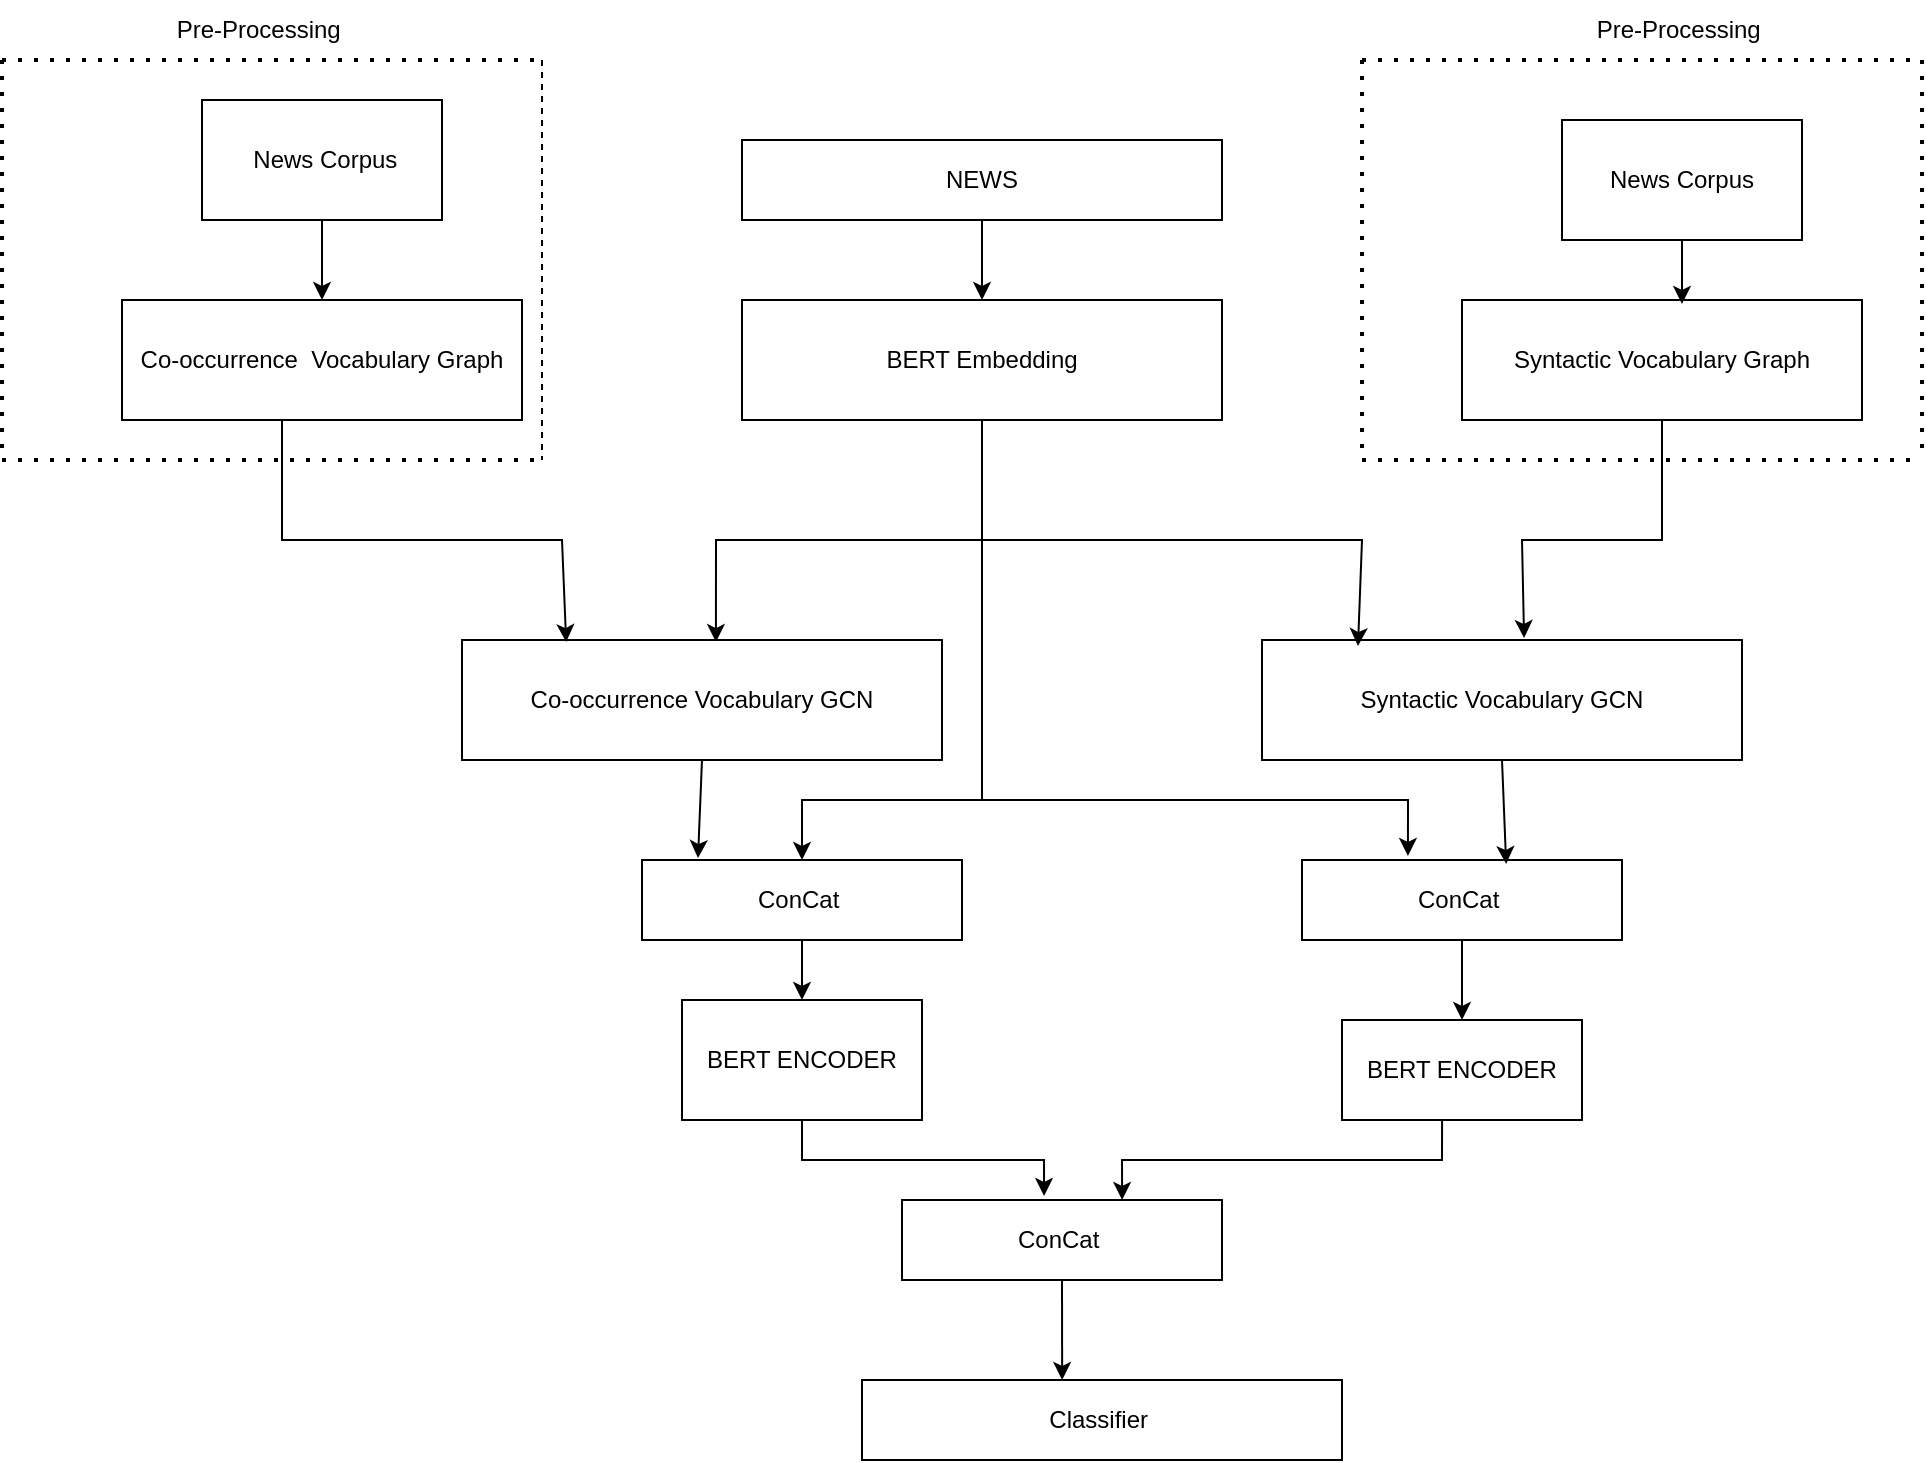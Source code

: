 <mxfile version="22.0.8" type="github">
  <diagram name="Page-1" id="axLC5w06N0vyT6WtrFh9">
    <mxGraphModel dx="1362" dy="766" grid="1" gridSize="10" guides="1" tooltips="1" connect="1" arrows="1" fold="1" page="1" pageScale="1" pageWidth="827" pageHeight="1169" math="0" shadow="0">
      <root>
        <mxCell id="0" />
        <mxCell id="1" parent="0" />
        <mxCell id="DqBQwsePuwkFlA3l88Ew-1" value="NEWS" style="rounded=0;whiteSpace=wrap;html=1;" vertex="1" parent="1">
          <mxGeometry x="410" y="110" width="240" height="40" as="geometry" />
        </mxCell>
        <mxCell id="DqBQwsePuwkFlA3l88Ew-2" value="" style="endArrow=classic;html=1;rounded=0;entryX=0.5;entryY=0;entryDx=0;entryDy=0;entryPerimeter=0;" edge="1" parent="1" source="DqBQwsePuwkFlA3l88Ew-1" target="DqBQwsePuwkFlA3l88Ew-3">
          <mxGeometry width="50" height="50" relative="1" as="geometry">
            <mxPoint x="630" y="450" as="sourcePoint" />
            <mxPoint x="640" y="190" as="targetPoint" />
          </mxGeometry>
        </mxCell>
        <mxCell id="DqBQwsePuwkFlA3l88Ew-3" value="BERT Embedding" style="rounded=0;whiteSpace=wrap;html=1;" vertex="1" parent="1">
          <mxGeometry x="410" y="190" width="240" height="60" as="geometry" />
        </mxCell>
        <mxCell id="DqBQwsePuwkFlA3l88Ew-4" value="" style="endArrow=classic;html=1;rounded=0;exitX=0.5;exitY=1;exitDx=0;exitDy=0;entryX=0.529;entryY=0.017;entryDx=0;entryDy=0;entryPerimeter=0;" edge="1" parent="1" source="DqBQwsePuwkFlA3l88Ew-3" target="DqBQwsePuwkFlA3l88Ew-5">
          <mxGeometry width="50" height="50" relative="1" as="geometry">
            <mxPoint x="630" y="450" as="sourcePoint" />
            <mxPoint x="761" y="310" as="targetPoint" />
            <Array as="points">
              <mxPoint x="530" y="310" />
              <mxPoint x="397" y="310" />
            </Array>
          </mxGeometry>
        </mxCell>
        <mxCell id="DqBQwsePuwkFlA3l88Ew-5" value="Co-occurrence&amp;nbsp;Vocabulary GCN" style="rounded=0;whiteSpace=wrap;html=1;" vertex="1" parent="1">
          <mxGeometry x="270" y="360" width="240" height="60" as="geometry" />
        </mxCell>
        <mxCell id="DqBQwsePuwkFlA3l88Ew-6" value="Co-occurrence&amp;nbsp;&amp;nbsp;Vocabulary Graph" style="rounded=0;whiteSpace=wrap;html=1;" vertex="1" parent="1">
          <mxGeometry x="100" y="190" width="200" height="60" as="geometry" />
        </mxCell>
        <mxCell id="DqBQwsePuwkFlA3l88Ew-7" value="" style="endArrow=classic;html=1;rounded=0;exitX=0.4;exitY=1;exitDx=0;exitDy=0;exitPerimeter=0;entryX=0.217;entryY=0.017;entryDx=0;entryDy=0;entryPerimeter=0;" edge="1" parent="1" source="DqBQwsePuwkFlA3l88Ew-6" target="DqBQwsePuwkFlA3l88Ew-5">
          <mxGeometry width="50" height="50" relative="1" as="geometry">
            <mxPoint x="630" y="450" as="sourcePoint" />
            <mxPoint x="680" y="400" as="targetPoint" />
            <Array as="points">
              <mxPoint x="180" y="310" />
              <mxPoint x="230" y="310" />
              <mxPoint x="320" y="310" />
            </Array>
          </mxGeometry>
        </mxCell>
        <mxCell id="DqBQwsePuwkFlA3l88Ew-9" value="Classifier&amp;nbsp;" style="rounded=0;whiteSpace=wrap;html=1;" vertex="1" parent="1">
          <mxGeometry x="470" y="730" width="240" height="40" as="geometry" />
        </mxCell>
        <mxCell id="DqBQwsePuwkFlA3l88Ew-10" value="Syntactic&amp;nbsp;Vocabulary GCN" style="rounded=0;whiteSpace=wrap;html=1;" vertex="1" parent="1">
          <mxGeometry x="670" y="360" width="240" height="60" as="geometry" />
        </mxCell>
        <mxCell id="DqBQwsePuwkFlA3l88Ew-11" value="Syntactic Vocabulary Graph" style="rounded=0;whiteSpace=wrap;html=1;" vertex="1" parent="1">
          <mxGeometry x="770" y="190" width="200" height="60" as="geometry" />
        </mxCell>
        <mxCell id="DqBQwsePuwkFlA3l88Ew-12" value="" style="endArrow=classic;html=1;rounded=0;exitX=0.5;exitY=1;exitDx=0;exitDy=0;entryX=0.546;entryY=-0.017;entryDx=0;entryDy=0;entryPerimeter=0;" edge="1" parent="1" source="DqBQwsePuwkFlA3l88Ew-11" target="DqBQwsePuwkFlA3l88Ew-10">
          <mxGeometry width="50" height="50" relative="1" as="geometry">
            <mxPoint x="630" y="450" as="sourcePoint" />
            <mxPoint x="680" y="400" as="targetPoint" />
            <Array as="points">
              <mxPoint x="870" y="310" />
              <mxPoint x="800" y="310" />
            </Array>
          </mxGeometry>
        </mxCell>
        <mxCell id="DqBQwsePuwkFlA3l88Ew-13" value="" style="endArrow=classic;html=1;rounded=0;entryX=0.2;entryY=0.05;entryDx=0;entryDy=0;entryPerimeter=0;" edge="1" parent="1" target="DqBQwsePuwkFlA3l88Ew-10">
          <mxGeometry width="50" height="50" relative="1" as="geometry">
            <mxPoint x="530" y="310" as="sourcePoint" />
            <mxPoint x="680" y="400" as="targetPoint" />
            <Array as="points">
              <mxPoint x="720" y="310" />
            </Array>
          </mxGeometry>
        </mxCell>
        <mxCell id="DqBQwsePuwkFlA3l88Ew-14" value="ConCat&amp;nbsp;" style="rounded=0;whiteSpace=wrap;html=1;" vertex="1" parent="1">
          <mxGeometry x="490" y="640" width="160" height="40" as="geometry" />
        </mxCell>
        <mxCell id="DqBQwsePuwkFlA3l88Ew-16" value="&amp;nbsp;News Corpus" style="rounded=0;whiteSpace=wrap;html=1;" vertex="1" parent="1">
          <mxGeometry x="140" y="90" width="120" height="60" as="geometry" />
        </mxCell>
        <mxCell id="DqBQwsePuwkFlA3l88Ew-17" value="News Corpus" style="rounded=0;whiteSpace=wrap;html=1;" vertex="1" parent="1">
          <mxGeometry x="820" y="100" width="120" height="60" as="geometry" />
        </mxCell>
        <mxCell id="DqBQwsePuwkFlA3l88Ew-18" value="" style="endArrow=classic;html=1;rounded=0;exitX=0.5;exitY=1;exitDx=0;exitDy=0;entryX=0.5;entryY=0;entryDx=0;entryDy=0;" edge="1" parent="1" source="DqBQwsePuwkFlA3l88Ew-16" target="DqBQwsePuwkFlA3l88Ew-6">
          <mxGeometry width="50" height="50" relative="1" as="geometry">
            <mxPoint x="630" y="450" as="sourcePoint" />
            <mxPoint x="680" y="400" as="targetPoint" />
          </mxGeometry>
        </mxCell>
        <mxCell id="DqBQwsePuwkFlA3l88Ew-19" value="" style="endArrow=classic;html=1;rounded=0;exitX=0.5;exitY=1;exitDx=0;exitDy=0;" edge="1" parent="1" source="DqBQwsePuwkFlA3l88Ew-17">
          <mxGeometry width="50" height="50" relative="1" as="geometry">
            <mxPoint x="630" y="450" as="sourcePoint" />
            <mxPoint x="880" y="192" as="targetPoint" />
          </mxGeometry>
        </mxCell>
        <mxCell id="DqBQwsePuwkFlA3l88Ew-20" value="" style="endArrow=classic;html=1;rounded=0;exitX=0.5;exitY=1;exitDx=0;exitDy=0;entryX=0.417;entryY=0;entryDx=0;entryDy=0;entryPerimeter=0;" edge="1" parent="1" source="DqBQwsePuwkFlA3l88Ew-14" target="DqBQwsePuwkFlA3l88Ew-9">
          <mxGeometry width="50" height="50" relative="1" as="geometry">
            <mxPoint x="630" y="450" as="sourcePoint" />
            <mxPoint x="680" y="400" as="targetPoint" />
          </mxGeometry>
        </mxCell>
        <mxCell id="DqBQwsePuwkFlA3l88Ew-21" value="" style="endArrow=none;dashed=1;html=1;dashPattern=1 3;strokeWidth=2;rounded=0;" edge="1" parent="1">
          <mxGeometry width="50" height="50" relative="1" as="geometry">
            <mxPoint x="40" y="70" as="sourcePoint" />
            <mxPoint x="310" y="70" as="targetPoint" />
          </mxGeometry>
        </mxCell>
        <mxCell id="DqBQwsePuwkFlA3l88Ew-22" value="" style="endArrow=none;dashed=1;html=1;dashPattern=1 3;strokeWidth=2;rounded=0;" edge="1" parent="1">
          <mxGeometry width="50" height="50" relative="1" as="geometry">
            <mxPoint x="40" y="70" as="sourcePoint" />
            <mxPoint x="40" y="270" as="targetPoint" />
          </mxGeometry>
        </mxCell>
        <mxCell id="DqBQwsePuwkFlA3l88Ew-23" value="" style="endArrow=none;dashed=1;html=1;dashPattern=1 3;strokeWidth=2;rounded=0;" edge="1" parent="1">
          <mxGeometry width="50" height="50" relative="1" as="geometry">
            <mxPoint x="40" y="270" as="sourcePoint" />
            <mxPoint x="310" y="270" as="targetPoint" />
          </mxGeometry>
        </mxCell>
        <mxCell id="DqBQwsePuwkFlA3l88Ew-24" value="" style="endArrow=none;dashed=1;html=1;rounded=0;" edge="1" parent="1">
          <mxGeometry width="50" height="50" relative="1" as="geometry">
            <mxPoint x="310" y="70" as="sourcePoint" />
            <mxPoint x="310" y="270" as="targetPoint" />
          </mxGeometry>
        </mxCell>
        <mxCell id="DqBQwsePuwkFlA3l88Ew-25" value="" style="endArrow=none;dashed=1;html=1;dashPattern=1 3;strokeWidth=2;rounded=0;" edge="1" parent="1">
          <mxGeometry width="50" height="50" relative="1" as="geometry">
            <mxPoint x="720" y="70" as="sourcePoint" />
            <mxPoint x="720" y="270" as="targetPoint" />
          </mxGeometry>
        </mxCell>
        <mxCell id="DqBQwsePuwkFlA3l88Ew-26" value="" style="endArrow=none;dashed=1;html=1;dashPattern=1 3;strokeWidth=2;rounded=0;" edge="1" parent="1">
          <mxGeometry width="50" height="50" relative="1" as="geometry">
            <mxPoint x="720" y="270" as="sourcePoint" />
            <mxPoint x="1000" y="270" as="targetPoint" />
          </mxGeometry>
        </mxCell>
        <mxCell id="DqBQwsePuwkFlA3l88Ew-27" value="" style="endArrow=none;dashed=1;html=1;dashPattern=1 3;strokeWidth=2;rounded=0;" edge="1" parent="1">
          <mxGeometry width="50" height="50" relative="1" as="geometry">
            <mxPoint x="720" y="70" as="sourcePoint" />
            <mxPoint x="1000" y="70" as="targetPoint" />
          </mxGeometry>
        </mxCell>
        <mxCell id="DqBQwsePuwkFlA3l88Ew-28" value="" style="endArrow=none;dashed=1;html=1;dashPattern=1 3;strokeWidth=2;rounded=0;" edge="1" parent="1">
          <mxGeometry width="50" height="50" relative="1" as="geometry">
            <mxPoint x="1000" y="70" as="sourcePoint" />
            <mxPoint x="1000" y="270" as="targetPoint" />
          </mxGeometry>
        </mxCell>
        <mxCell id="DqBQwsePuwkFlA3l88Ew-29" value="Pre-Processing&amp;nbsp;" style="text;html=1;strokeColor=none;fillColor=none;align=center;verticalAlign=middle;whiteSpace=wrap;rounded=0;" vertex="1" parent="1">
          <mxGeometry x="120" y="40" width="100" height="30" as="geometry" />
        </mxCell>
        <mxCell id="DqBQwsePuwkFlA3l88Ew-30" value="Pre-Processing&amp;nbsp;" style="text;html=1;strokeColor=none;fillColor=none;align=center;verticalAlign=middle;whiteSpace=wrap;rounded=0;" vertex="1" parent="1">
          <mxGeometry x="830" y="40" width="100" height="30" as="geometry" />
        </mxCell>
        <mxCell id="DqBQwsePuwkFlA3l88Ew-31" value="BERT ENCODER" style="rounded=0;whiteSpace=wrap;html=1;" vertex="1" parent="1">
          <mxGeometry x="380" y="540" width="120" height="60" as="geometry" />
        </mxCell>
        <mxCell id="DqBQwsePuwkFlA3l88Ew-33" value="BERT ENCODER" style="rounded=0;whiteSpace=wrap;html=1;" vertex="1" parent="1">
          <mxGeometry x="710" y="550" width="120" height="50" as="geometry" />
        </mxCell>
        <mxCell id="DqBQwsePuwkFlA3l88Ew-34" value="ConCat&amp;nbsp;" style="rounded=0;whiteSpace=wrap;html=1;" vertex="1" parent="1">
          <mxGeometry x="360" y="470" width="160" height="40" as="geometry" />
        </mxCell>
        <mxCell id="DqBQwsePuwkFlA3l88Ew-35" value="ConCat&amp;nbsp;" style="rounded=0;whiteSpace=wrap;html=1;" vertex="1" parent="1">
          <mxGeometry x="690" y="470" width="160" height="40" as="geometry" />
        </mxCell>
        <mxCell id="DqBQwsePuwkFlA3l88Ew-36" value="" style="endArrow=classic;html=1;rounded=0;entryX=0.175;entryY=-0.025;entryDx=0;entryDy=0;entryPerimeter=0;" edge="1" parent="1" target="DqBQwsePuwkFlA3l88Ew-34">
          <mxGeometry width="50" height="50" relative="1" as="geometry">
            <mxPoint x="390" y="420" as="sourcePoint" />
            <mxPoint x="440" y="370" as="targetPoint" />
          </mxGeometry>
        </mxCell>
        <mxCell id="DqBQwsePuwkFlA3l88Ew-38" value="" style="endArrow=classic;html=1;rounded=0;entryX=0.5;entryY=0;entryDx=0;entryDy=0;" edge="1" parent="1" target="DqBQwsePuwkFlA3l88Ew-34">
          <mxGeometry width="50" height="50" relative="1" as="geometry">
            <mxPoint x="530" y="310" as="sourcePoint" />
            <mxPoint x="540" y="450" as="targetPoint" />
            <Array as="points">
              <mxPoint x="530" y="440" />
              <mxPoint x="440" y="440" />
            </Array>
          </mxGeometry>
        </mxCell>
        <mxCell id="DqBQwsePuwkFlA3l88Ew-39" value="" style="endArrow=classic;html=1;rounded=0;entryX=0.331;entryY=-0.05;entryDx=0;entryDy=0;entryPerimeter=0;" edge="1" parent="1" target="DqBQwsePuwkFlA3l88Ew-35">
          <mxGeometry width="50" height="50" relative="1" as="geometry">
            <mxPoint x="530" y="440" as="sourcePoint" />
            <mxPoint x="750" y="440" as="targetPoint" />
            <Array as="points">
              <mxPoint x="743" y="440" />
            </Array>
          </mxGeometry>
        </mxCell>
        <mxCell id="DqBQwsePuwkFlA3l88Ew-40" value="" style="endArrow=classic;html=1;rounded=0;exitX=0.5;exitY=1;exitDx=0;exitDy=0;entryX=0.5;entryY=0;entryDx=0;entryDy=0;" edge="1" parent="1" source="DqBQwsePuwkFlA3l88Ew-34" target="DqBQwsePuwkFlA3l88Ew-31">
          <mxGeometry width="50" height="50" relative="1" as="geometry">
            <mxPoint x="390" y="420" as="sourcePoint" />
            <mxPoint x="440" y="370" as="targetPoint" />
          </mxGeometry>
        </mxCell>
        <mxCell id="DqBQwsePuwkFlA3l88Ew-41" value="" style="endArrow=classic;html=1;rounded=0;exitX=0.5;exitY=1;exitDx=0;exitDy=0;entryX=0.5;entryY=0;entryDx=0;entryDy=0;" edge="1" parent="1" source="DqBQwsePuwkFlA3l88Ew-35" target="DqBQwsePuwkFlA3l88Ew-33">
          <mxGeometry width="50" height="50" relative="1" as="geometry">
            <mxPoint x="450" y="520" as="sourcePoint" />
            <mxPoint x="740" y="560" as="targetPoint" />
            <Array as="points" />
          </mxGeometry>
        </mxCell>
        <mxCell id="DqBQwsePuwkFlA3l88Ew-42" value="" style="endArrow=classic;html=1;rounded=0;exitX=0.5;exitY=1;exitDx=0;exitDy=0;entryX=0.638;entryY=0.05;entryDx=0;entryDy=0;entryPerimeter=0;" edge="1" parent="1" source="DqBQwsePuwkFlA3l88Ew-10" target="DqBQwsePuwkFlA3l88Ew-35">
          <mxGeometry width="50" height="50" relative="1" as="geometry">
            <mxPoint x="780" y="520" as="sourcePoint" />
            <mxPoint x="780" y="570" as="targetPoint" />
            <Array as="points">
              <mxPoint x="790" y="420" />
            </Array>
          </mxGeometry>
        </mxCell>
        <mxCell id="DqBQwsePuwkFlA3l88Ew-43" value="" style="endArrow=classic;html=1;rounded=0;exitX=0.5;exitY=1;exitDx=0;exitDy=0;entryX=0.444;entryY=-0.05;entryDx=0;entryDy=0;entryPerimeter=0;" edge="1" parent="1" source="DqBQwsePuwkFlA3l88Ew-31" target="DqBQwsePuwkFlA3l88Ew-14">
          <mxGeometry width="50" height="50" relative="1" as="geometry">
            <mxPoint x="390" y="420" as="sourcePoint" />
            <mxPoint x="440" y="370" as="targetPoint" />
            <Array as="points">
              <mxPoint x="440" y="620" />
              <mxPoint x="561" y="620" />
            </Array>
          </mxGeometry>
        </mxCell>
        <mxCell id="DqBQwsePuwkFlA3l88Ew-44" value="" style="endArrow=classic;html=1;rounded=0;exitX=0.417;exitY=1.01;exitDx=0;exitDy=0;entryX=0.688;entryY=0;entryDx=0;entryDy=0;entryPerimeter=0;exitPerimeter=0;" edge="1" parent="1" source="DqBQwsePuwkFlA3l88Ew-33" target="DqBQwsePuwkFlA3l88Ew-14">
          <mxGeometry width="50" height="50" relative="1" as="geometry">
            <mxPoint x="450" y="610" as="sourcePoint" />
            <mxPoint x="571" y="648" as="targetPoint" />
            <Array as="points">
              <mxPoint x="760" y="620" />
              <mxPoint x="680" y="620" />
              <mxPoint x="650" y="620" />
              <mxPoint x="600" y="620" />
            </Array>
          </mxGeometry>
        </mxCell>
      </root>
    </mxGraphModel>
  </diagram>
</mxfile>
